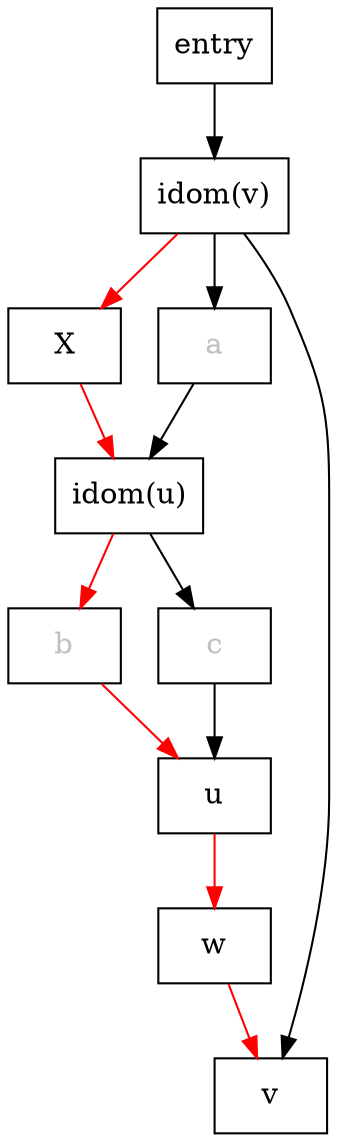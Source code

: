 digraph {
    node[shape=rect]
    entry->idom_v    
    idom_v->X->idom_u->b->u->w->v[color=red]
    idom_v->v
    idom_v->a->idom_u
    idom_u->c->u
    idom_v[label="idom(v)"]
    idom_u[label="idom(u)"]
    a[fontcolor=gray]
    b[fontcolor=gray]
    c[fontcolor=gray]
}
